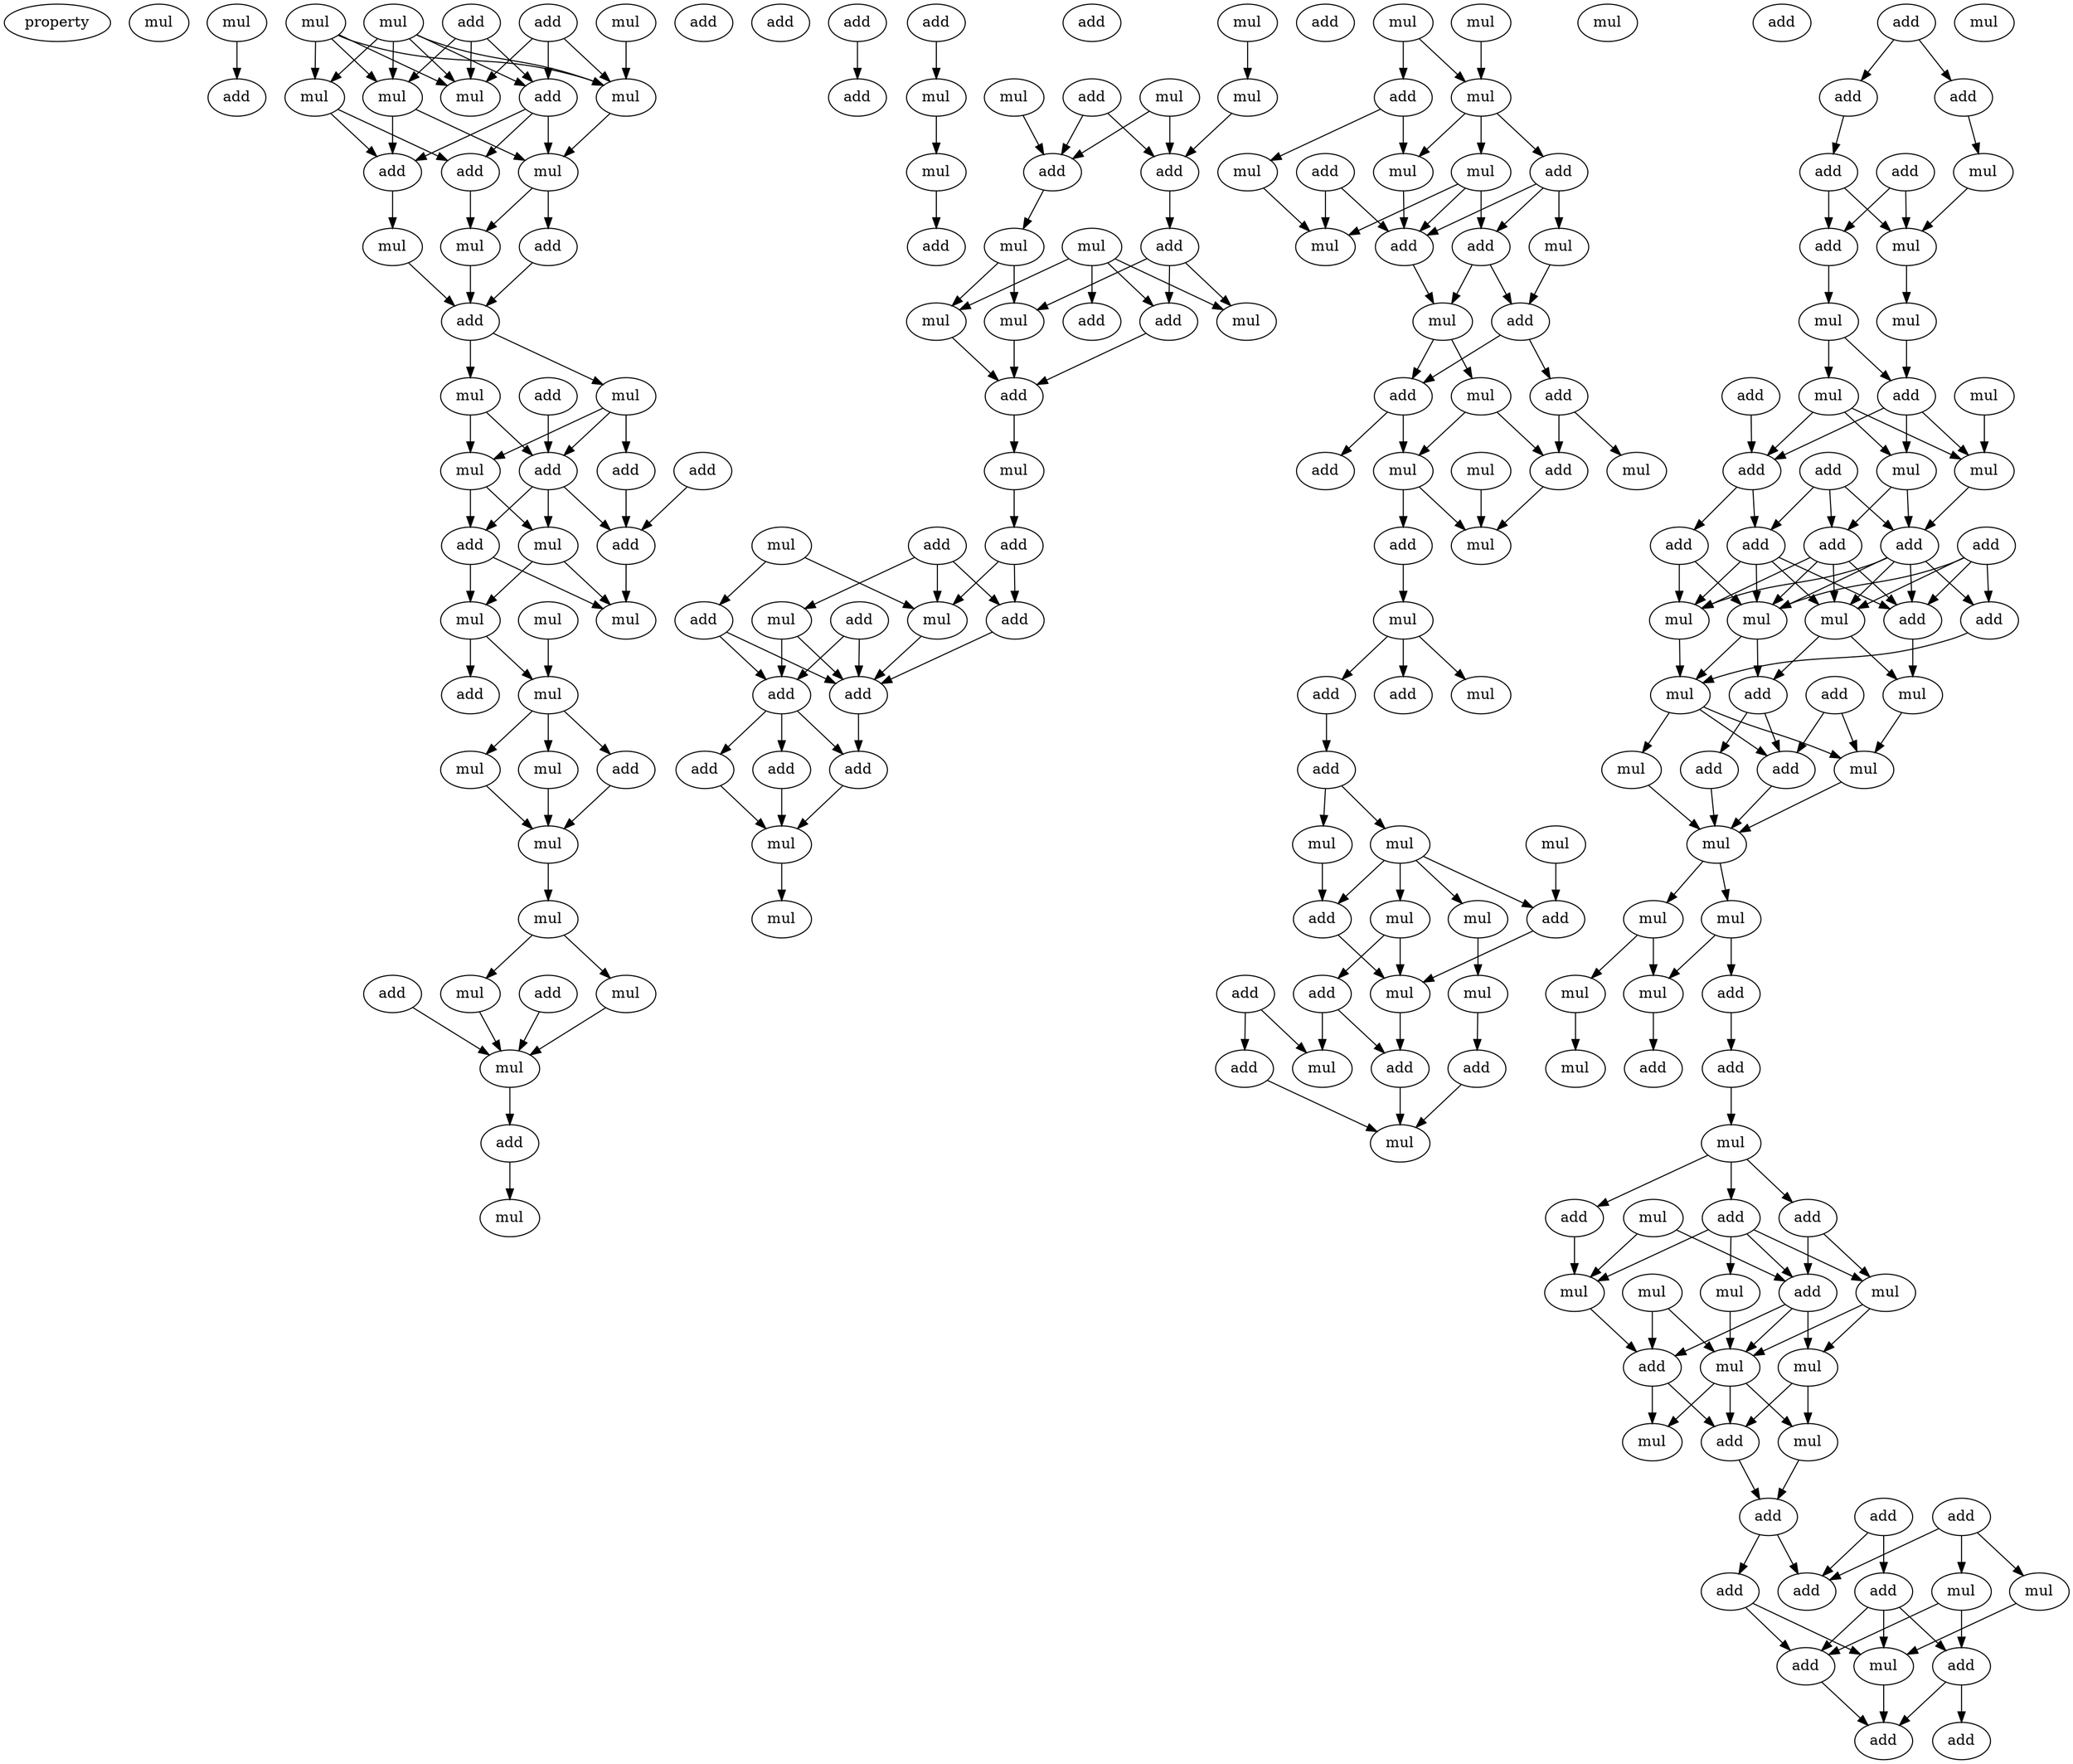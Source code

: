 digraph {
    node [fontcolor=black]
    property [mul=2,lf=1.1]
    0 [ label = mul ];
    1 [ label = mul ];
    2 [ label = add ];
    3 [ label = add ];
    4 [ label = add ];
    5 [ label = mul ];
    6 [ label = mul ];
    7 [ label = mul ];
    8 [ label = add ];
    9 [ label = mul ];
    10 [ label = mul ];
    11 [ label = mul ];
    12 [ label = mul ];
    13 [ label = add ];
    14 [ label = mul ];
    15 [ label = add ];
    16 [ label = mul ];
    17 [ label = mul ];
    18 [ label = add ];
    19 [ label = add ];
    20 [ label = mul ];
    21 [ label = mul ];
    22 [ label = add ];
    23 [ label = add ];
    24 [ label = add ];
    25 [ label = add ];
    26 [ label = mul ];
    27 [ label = add ];
    28 [ label = add ];
    29 [ label = add ];
    30 [ label = mul ];
    31 [ label = mul ];
    32 [ label = mul ];
    33 [ label = mul ];
    34 [ label = mul ];
    35 [ label = add ];
    36 [ label = mul ];
    37 [ label = mul ];
    38 [ label = add ];
    39 [ label = mul ];
    40 [ label = mul ];
    41 [ label = add ];
    42 [ label = add ];
    43 [ label = mul ];
    44 [ label = add ];
    45 [ label = mul ];
    46 [ label = mul ];
    47 [ label = add ];
    48 [ label = add ];
    49 [ label = add ];
    50 [ label = mul ];
    51 [ label = mul ];
    52 [ label = add ];
    53 [ label = mul ];
    54 [ label = add ];
    55 [ label = add ];
    56 [ label = mul ];
    57 [ label = add ];
    58 [ label = mul ];
    59 [ label = mul ];
    60 [ label = mul ];
    61 [ label = add ];
    62 [ label = add ];
    63 [ label = add ];
    64 [ label = mul ];
    65 [ label = mul ];
    66 [ label = add ];
    67 [ label = mul ];
    68 [ label = mul ];
    69 [ label = mul ];
    70 [ label = add ];
    71 [ label = add ];
    72 [ label = mul ];
    73 [ label = add ];
    74 [ label = add ];
    75 [ label = mul ];
    76 [ label = add ];
    77 [ label = mul ];
    78 [ label = add ];
    79 [ label = add ];
    80 [ label = mul ];
    81 [ label = add ];
    82 [ label = add ];
    83 [ label = add ];
    84 [ label = add ];
    85 [ label = add ];
    86 [ label = mul ];
    87 [ label = add ];
    88 [ label = mul ];
    89 [ label = mul ];
    90 [ label = mul ];
    91 [ label = add ];
    92 [ label = mul ];
    93 [ label = mul ];
    94 [ label = add ];
    95 [ label = mul ];
    96 [ label = mul ];
    97 [ label = add ];
    98 [ label = mul ];
    99 [ label = add ];
    100 [ label = mul ];
    101 [ label = add ];
    102 [ label = add ];
    103 [ label = mul ];
    104 [ label = mul ];
    105 [ label = add ];
    106 [ label = add ];
    107 [ label = mul ];
    108 [ label = mul ];
    109 [ label = mul ];
    110 [ label = add ];
    111 [ label = add ];
    112 [ label = add ];
    113 [ label = mul ];
    114 [ label = mul ];
    115 [ label = mul ];
    116 [ label = add ];
    117 [ label = add ];
    118 [ label = add ];
    119 [ label = mul ];
    120 [ label = add ];
    121 [ label = mul ];
    122 [ label = mul ];
    123 [ label = mul ];
    124 [ label = mul ];
    125 [ label = add ];
    126 [ label = add ];
    127 [ label = mul ];
    128 [ label = add ];
    129 [ label = add ];
    130 [ label = mul ];
    131 [ label = mul ];
    132 [ label = add ];
    133 [ label = add ];
    134 [ label = add ];
    135 [ label = mul ];
    136 [ label = mul ];
    137 [ label = add ];
    138 [ label = add ];
    139 [ label = add ];
    140 [ label = add ];
    141 [ label = mul ];
    142 [ label = add ];
    143 [ label = add ];
    144 [ label = mul ];
    145 [ label = mul ];
    146 [ label = mul ];
    147 [ label = add ];
    148 [ label = mul ];
    149 [ label = mul ];
    150 [ label = add ];
    151 [ label = add ];
    152 [ label = add ];
    153 [ label = mul ];
    154 [ label = mul ];
    155 [ label = add ];
    156 [ label = add ];
    157 [ label = add ];
    158 [ label = add ];
    159 [ label = add ];
    160 [ label = mul ];
    161 [ label = add ];
    162 [ label = add ];
    163 [ label = mul ];
    164 [ label = mul ];
    165 [ label = add ];
    166 [ label = add ];
    167 [ label = mul ];
    168 [ label = mul ];
    169 [ label = mul ];
    170 [ label = add ];
    171 [ label = add ];
    172 [ label = mul ];
    173 [ label = mul ];
    174 [ label = mul ];
    175 [ label = mul ];
    176 [ label = mul ];
    177 [ label = mul ];
    178 [ label = add ];
    179 [ label = add ];
    180 [ label = mul ];
    181 [ label = add ];
    182 [ label = mul ];
    183 [ label = add ];
    184 [ label = add ];
    185 [ label = mul ];
    186 [ label = add ];
    187 [ label = add ];
    188 [ label = mul ];
    189 [ label = mul ];
    190 [ label = mul ];
    191 [ label = mul ];
    192 [ label = mul ];
    193 [ label = add ];
    194 [ label = mul ];
    195 [ label = mul ];
    196 [ label = mul ];
    197 [ label = mul ];
    198 [ label = add ];
    199 [ label = add ];
    200 [ label = add ];
    201 [ label = add ];
    202 [ label = add ];
    203 [ label = mul ];
    204 [ label = add ];
    205 [ label = mul ];
    206 [ label = add ];
    207 [ label = mul ];
    208 [ label = add ];
    209 [ label = add ];
    210 [ label = add ];
    211 [ label = add ];
    1 -> 2 [ name = 0 ];
    3 -> 8 [ name = 1 ];
    3 -> 10 [ name = 2 ];
    3 -> 12 [ name = 3 ];
    4 -> 8 [ name = 4 ];
    4 -> 10 [ name = 5 ];
    4 -> 11 [ name = 6 ];
    5 -> 9 [ name = 7 ];
    5 -> 10 [ name = 8 ];
    5 -> 11 [ name = 9 ];
    5 -> 12 [ name = 10 ];
    6 -> 11 [ name = 11 ];
    7 -> 8 [ name = 12 ];
    7 -> 9 [ name = 13 ];
    7 -> 10 [ name = 14 ];
    7 -> 11 [ name = 15 ];
    7 -> 12 [ name = 16 ];
    8 -> 13 [ name = 17 ];
    8 -> 14 [ name = 18 ];
    8 -> 15 [ name = 19 ];
    9 -> 13 [ name = 20 ];
    9 -> 15 [ name = 21 ];
    11 -> 14 [ name = 22 ];
    12 -> 13 [ name = 23 ];
    12 -> 14 [ name = 24 ];
    13 -> 17 [ name = 25 ];
    14 -> 16 [ name = 26 ];
    14 -> 18 [ name = 27 ];
    15 -> 16 [ name = 28 ];
    16 -> 19 [ name = 29 ];
    17 -> 19 [ name = 30 ];
    18 -> 19 [ name = 31 ];
    19 -> 20 [ name = 32 ];
    19 -> 21 [ name = 33 ];
    20 -> 24 [ name = 34 ];
    20 -> 26 [ name = 35 ];
    20 -> 27 [ name = 36 ];
    21 -> 24 [ name = 37 ];
    21 -> 26 [ name = 38 ];
    22 -> 24 [ name = 39 ];
    24 -> 28 [ name = 40 ];
    24 -> 29 [ name = 41 ];
    24 -> 30 [ name = 42 ];
    25 -> 29 [ name = 43 ];
    26 -> 28 [ name = 44 ];
    26 -> 30 [ name = 45 ];
    27 -> 29 [ name = 46 ];
    28 -> 31 [ name = 47 ];
    28 -> 33 [ name = 48 ];
    29 -> 31 [ name = 49 ];
    30 -> 31 [ name = 50 ];
    30 -> 33 [ name = 51 ];
    32 -> 34 [ name = 52 ];
    33 -> 34 [ name = 53 ];
    33 -> 35 [ name = 54 ];
    34 -> 36 [ name = 55 ];
    34 -> 37 [ name = 56 ];
    34 -> 38 [ name = 57 ];
    36 -> 39 [ name = 58 ];
    37 -> 39 [ name = 59 ];
    38 -> 39 [ name = 60 ];
    39 -> 40 [ name = 61 ];
    40 -> 43 [ name = 62 ];
    40 -> 45 [ name = 63 ];
    41 -> 46 [ name = 64 ];
    43 -> 46 [ name = 65 ];
    44 -> 46 [ name = 66 ];
    45 -> 46 [ name = 67 ];
    46 -> 47 [ name = 68 ];
    47 -> 50 [ name = 69 ];
    48 -> 52 [ name = 70 ];
    49 -> 51 [ name = 71 ];
    51 -> 53 [ name = 72 ];
    53 -> 55 [ name = 73 ];
    56 -> 58 [ name = 74 ];
    57 -> 61 [ name = 75 ];
    57 -> 62 [ name = 76 ];
    58 -> 61 [ name = 77 ];
    59 -> 62 [ name = 78 ];
    60 -> 61 [ name = 79 ];
    60 -> 62 [ name = 80 ];
    61 -> 63 [ name = 81 ];
    62 -> 64 [ name = 82 ];
    63 -> 66 [ name = 83 ];
    63 -> 67 [ name = 84 ];
    63 -> 68 [ name = 85 ];
    64 -> 68 [ name = 86 ];
    64 -> 69 [ name = 87 ];
    65 -> 66 [ name = 88 ];
    65 -> 67 [ name = 89 ];
    65 -> 69 [ name = 90 ];
    65 -> 70 [ name = 91 ];
    66 -> 71 [ name = 92 ];
    68 -> 71 [ name = 93 ];
    69 -> 71 [ name = 94 ];
    71 -> 72 [ name = 95 ];
    72 -> 73 [ name = 96 ];
    73 -> 79 [ name = 97 ];
    73 -> 80 [ name = 98 ];
    74 -> 77 [ name = 99 ];
    74 -> 79 [ name = 100 ];
    74 -> 80 [ name = 101 ];
    75 -> 76 [ name = 102 ];
    75 -> 80 [ name = 103 ];
    76 -> 81 [ name = 104 ];
    76 -> 82 [ name = 105 ];
    77 -> 81 [ name = 106 ];
    77 -> 82 [ name = 107 ];
    78 -> 81 [ name = 108 ];
    78 -> 82 [ name = 109 ];
    79 -> 81 [ name = 110 ];
    80 -> 81 [ name = 111 ];
    81 -> 85 [ name = 112 ];
    82 -> 83 [ name = 113 ];
    82 -> 84 [ name = 114 ];
    82 -> 85 [ name = 115 ];
    83 -> 86 [ name = 116 ];
    84 -> 86 [ name = 117 ];
    85 -> 86 [ name = 118 ];
    86 -> 88 [ name = 119 ];
    89 -> 92 [ name = 120 ];
    90 -> 91 [ name = 121 ];
    90 -> 92 [ name = 122 ];
    91 -> 93 [ name = 123 ];
    91 -> 95 [ name = 124 ];
    92 -> 93 [ name = 125 ];
    92 -> 94 [ name = 126 ];
    92 -> 96 [ name = 127 ];
    93 -> 99 [ name = 128 ];
    94 -> 99 [ name = 129 ];
    94 -> 100 [ name = 130 ];
    94 -> 101 [ name = 131 ];
    95 -> 98 [ name = 132 ];
    96 -> 98 [ name = 133 ];
    96 -> 99 [ name = 134 ];
    96 -> 101 [ name = 135 ];
    97 -> 98 [ name = 136 ];
    97 -> 99 [ name = 137 ];
    99 -> 103 [ name = 138 ];
    100 -> 102 [ name = 139 ];
    101 -> 102 [ name = 140 ];
    101 -> 103 [ name = 141 ];
    102 -> 105 [ name = 142 ];
    102 -> 106 [ name = 143 ];
    103 -> 104 [ name = 144 ];
    103 -> 105 [ name = 145 ];
    104 -> 108 [ name = 146 ];
    104 -> 111 [ name = 147 ];
    105 -> 108 [ name = 148 ];
    105 -> 110 [ name = 149 ];
    106 -> 109 [ name = 150 ];
    106 -> 111 [ name = 151 ];
    107 -> 113 [ name = 152 ];
    108 -> 112 [ name = 153 ];
    108 -> 113 [ name = 154 ];
    111 -> 113 [ name = 155 ];
    112 -> 114 [ name = 156 ];
    114 -> 116 [ name = 157 ];
    114 -> 118 [ name = 158 ];
    114 -> 119 [ name = 159 ];
    116 -> 120 [ name = 160 ];
    120 -> 122 [ name = 161 ];
    120 -> 123 [ name = 162 ];
    121 -> 126 [ name = 163 ];
    122 -> 124 [ name = 164 ];
    122 -> 125 [ name = 165 ];
    122 -> 126 [ name = 166 ];
    122 -> 127 [ name = 167 ];
    123 -> 125 [ name = 168 ];
    124 -> 131 [ name = 169 ];
    125 -> 130 [ name = 170 ];
    126 -> 130 [ name = 171 ];
    127 -> 128 [ name = 172 ];
    127 -> 130 [ name = 173 ];
    128 -> 132 [ name = 174 ];
    128 -> 135 [ name = 175 ];
    129 -> 134 [ name = 176 ];
    129 -> 135 [ name = 177 ];
    130 -> 132 [ name = 178 ];
    131 -> 133 [ name = 179 ];
    132 -> 136 [ name = 180 ];
    133 -> 136 [ name = 181 ];
    134 -> 136 [ name = 182 ];
    137 -> 138 [ name = 183 ];
    137 -> 139 [ name = 184 ];
    138 -> 141 [ name = 185 ];
    139 -> 140 [ name = 186 ];
    140 -> 143 [ name = 187 ];
    140 -> 144 [ name = 188 ];
    141 -> 144 [ name = 189 ];
    142 -> 143 [ name = 190 ];
    142 -> 144 [ name = 191 ];
    143 -> 146 [ name = 192 ];
    144 -> 145 [ name = 193 ];
    145 -> 147 [ name = 194 ];
    146 -> 147 [ name = 195 ];
    146 -> 148 [ name = 196 ];
    147 -> 152 [ name = 197 ];
    147 -> 153 [ name = 198 ];
    147 -> 154 [ name = 199 ];
    148 -> 152 [ name = 200 ];
    148 -> 153 [ name = 201 ];
    148 -> 154 [ name = 202 ];
    149 -> 154 [ name = 203 ];
    150 -> 152 [ name = 204 ];
    151 -> 156 [ name = 205 ];
    151 -> 157 [ name = 206 ];
    151 -> 158 [ name = 207 ];
    152 -> 155 [ name = 208 ];
    152 -> 158 [ name = 209 ];
    153 -> 156 [ name = 210 ];
    153 -> 157 [ name = 211 ];
    154 -> 157 [ name = 212 ];
    155 -> 160 [ name = 213 ];
    155 -> 163 [ name = 214 ];
    156 -> 160 [ name = 215 ];
    156 -> 161 [ name = 216 ];
    156 -> 163 [ name = 217 ];
    156 -> 164 [ name = 218 ];
    157 -> 160 [ name = 219 ];
    157 -> 161 [ name = 220 ];
    157 -> 162 [ name = 221 ];
    157 -> 163 [ name = 222 ];
    157 -> 164 [ name = 223 ];
    158 -> 160 [ name = 224 ];
    158 -> 161 [ name = 225 ];
    158 -> 163 [ name = 226 ];
    158 -> 164 [ name = 227 ];
    159 -> 160 [ name = 228 ];
    159 -> 161 [ name = 229 ];
    159 -> 162 [ name = 230 ];
    159 -> 164 [ name = 231 ];
    160 -> 166 [ name = 232 ];
    160 -> 167 [ name = 233 ];
    161 -> 168 [ name = 234 ];
    162 -> 167 [ name = 235 ];
    163 -> 167 [ name = 236 ];
    164 -> 166 [ name = 237 ];
    164 -> 168 [ name = 238 ];
    165 -> 169 [ name = 239 ];
    165 -> 170 [ name = 240 ];
    166 -> 170 [ name = 241 ];
    166 -> 171 [ name = 242 ];
    167 -> 169 [ name = 243 ];
    167 -> 170 [ name = 244 ];
    167 -> 172 [ name = 245 ];
    168 -> 169 [ name = 246 ];
    169 -> 173 [ name = 247 ];
    170 -> 173 [ name = 248 ];
    171 -> 173 [ name = 249 ];
    172 -> 173 [ name = 250 ];
    173 -> 174 [ name = 251 ];
    173 -> 175 [ name = 252 ];
    174 -> 176 [ name = 253 ];
    174 -> 177 [ name = 254 ];
    175 -> 177 [ name = 255 ];
    175 -> 178 [ name = 256 ];
    176 -> 180 [ name = 257 ];
    177 -> 181 [ name = 258 ];
    178 -> 179 [ name = 259 ];
    179 -> 182 [ name = 260 ];
    182 -> 183 [ name = 261 ];
    182 -> 184 [ name = 262 ];
    182 -> 186 [ name = 263 ];
    183 -> 187 [ name = 264 ];
    183 -> 188 [ name = 265 ];
    183 -> 189 [ name = 266 ];
    183 -> 190 [ name = 267 ];
    184 -> 187 [ name = 268 ];
    184 -> 190 [ name = 269 ];
    185 -> 187 [ name = 270 ];
    185 -> 188 [ name = 271 ];
    186 -> 188 [ name = 272 ];
    187 -> 192 [ name = 273 ];
    187 -> 193 [ name = 274 ];
    187 -> 194 [ name = 275 ];
    188 -> 193 [ name = 276 ];
    189 -> 192 [ name = 277 ];
    190 -> 192 [ name = 278 ];
    190 -> 194 [ name = 279 ];
    191 -> 192 [ name = 280 ];
    191 -> 193 [ name = 281 ];
    192 -> 195 [ name = 282 ];
    192 -> 196 [ name = 283 ];
    192 -> 198 [ name = 284 ];
    193 -> 195 [ name = 285 ];
    193 -> 198 [ name = 286 ];
    194 -> 196 [ name = 287 ];
    194 -> 198 [ name = 288 ];
    196 -> 199 [ name = 289 ];
    198 -> 199 [ name = 290 ];
    199 -> 202 [ name = 291 ];
    199 -> 204 [ name = 292 ];
    200 -> 202 [ name = 293 ];
    200 -> 206 [ name = 294 ];
    201 -> 202 [ name = 295 ];
    201 -> 203 [ name = 296 ];
    201 -> 205 [ name = 297 ];
    203 -> 208 [ name = 298 ];
    203 -> 209 [ name = 299 ];
    204 -> 207 [ name = 300 ];
    204 -> 208 [ name = 301 ];
    205 -> 207 [ name = 302 ];
    206 -> 207 [ name = 303 ];
    206 -> 208 [ name = 304 ];
    206 -> 209 [ name = 305 ];
    207 -> 210 [ name = 306 ];
    208 -> 210 [ name = 307 ];
    209 -> 210 [ name = 308 ];
    209 -> 211 [ name = 309 ];
}
